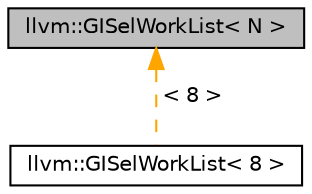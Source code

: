 digraph "llvm::GISelWorkList&lt; N &gt;"
{
 // LATEX_PDF_SIZE
  bgcolor="transparent";
  edge [fontname="Helvetica",fontsize="10",labelfontname="Helvetica",labelfontsize="10"];
  node [fontname="Helvetica",fontsize="10",shape="box"];
  Node1 [label="llvm::GISelWorkList\< N \>",height=0.2,width=0.4,color="black", fillcolor="grey75", style="filled", fontcolor="black",tooltip=" "];
  Node1 -> Node2 [dir="back",color="orange",fontsize="10",style="dashed",label=" \< 8 \>" ,fontname="Helvetica"];
  Node2 [label="llvm::GISelWorkList\< 8 \>",height=0.2,width=0.4,color="black",URL="$classllvm_1_1GISelWorkList.html",tooltip=" "];
}
